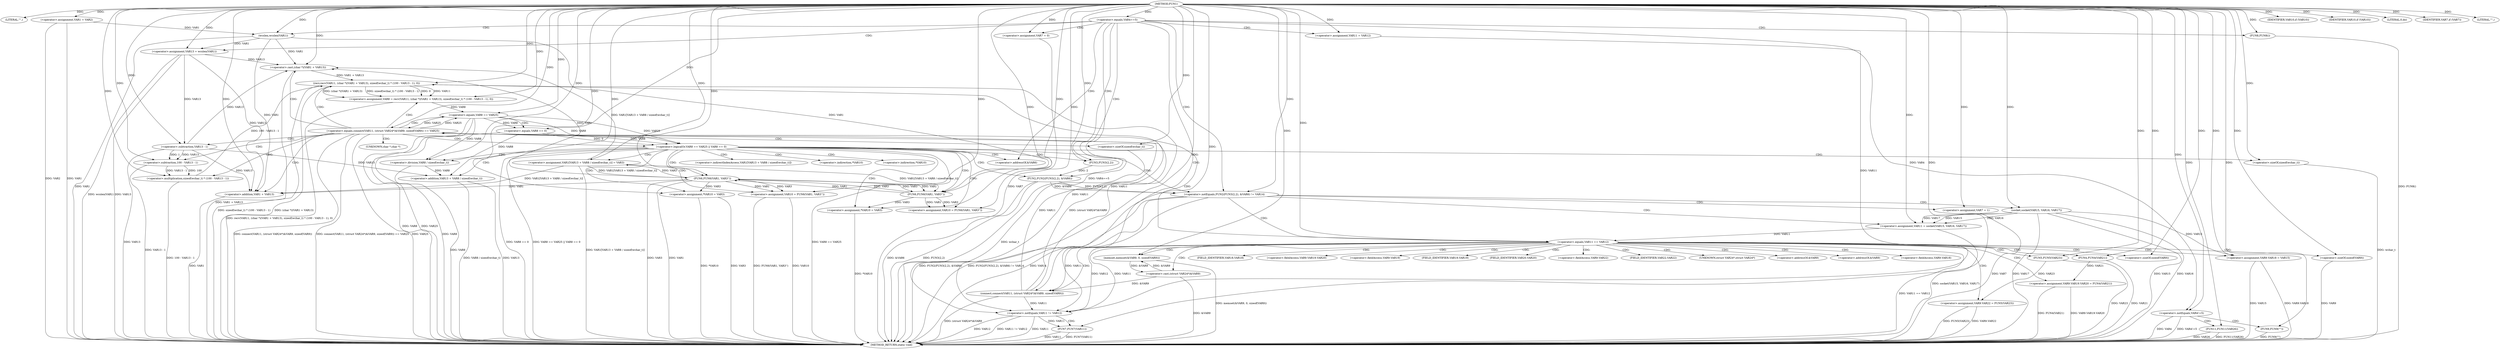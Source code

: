 digraph FUN1 {  
"1000100" [label = "(METHOD,FUN1)" ]
"1000283" [label = "(METHOD_RETURN,static void)" ]
"1000103" [label = "(LITERAL,\"\",)" ]
"1000104" [label = "(<operator>.assignment,VAR1 = VAR2)" ]
"1000108" [label = "(<operator>.equals,VAR4==5)" ]
"1000115" [label = "(<operator>.assignment,VAR7 = 0)" ]
"1000122" [label = "(<operator>.assignment,VAR11 = VAR12)" ]
"1000126" [label = "(<operator>.assignment,VAR13 = wcslen(VAR1))" ]
"1000128" [label = "(wcslen,wcslen(VAR1))" ]
"1000133" [label = "(<operator>.notEquals,FUN2(FUN3(2,2), &VAR6) != VAR14)" ]
"1000134" [label = "(FUN2,FUN2(FUN3(2,2), &VAR6))" ]
"1000135" [label = "(FUN3,FUN3(2,2))" ]
"1000143" [label = "(<operator>.assignment,VAR7 = 1)" ]
"1000146" [label = "(<operator>.assignment,VAR11 = socket(VAR15, VAR16, VAR17))" ]
"1000148" [label = "(socket,socket(VAR15, VAR16, VAR17))" ]
"1000153" [label = "(<operator>.equals,VAR11 == VAR12)" ]
"1000158" [label = "(memset,memset(&VAR9, 0, sizeof(VAR9)))" ]
"1000162" [label = "(<operator>.sizeOf,sizeof(VAR9))" ]
"1000164" [label = "(<operator>.assignment,VAR9.VAR18 = VAR15)" ]
"1000169" [label = "(<operator>.assignment,VAR9.VAR19.VAR20 = FUN4(VAR21))" ]
"1000175" [label = "(FUN4,FUN4(VAR21))" ]
"1000177" [label = "(<operator>.assignment,VAR9.VAR22 = FUN5(VAR23))" ]
"1000181" [label = "(FUN5,FUN5(VAR23))" ]
"1000184" [label = "(<operator>.equals,connect(VAR11, (struct VAR24*)&VAR9, sizeof(VAR9)) == VAR25)" ]
"1000185" [label = "(connect,connect(VAR11, (struct VAR24*)&VAR9, sizeof(VAR9)))" ]
"1000187" [label = "(<operator>.cast,(struct VAR24*)&VAR9)" ]
"1000191" [label = "(<operator>.sizeOf,sizeof(VAR9))" ]
"1000196" [label = "(<operator>.assignment,VAR8 = recv(VAR11, (char *)(VAR1 + VAR13), sizeof(wchar_t) * (100 - VAR13 - 1), 0))" ]
"1000198" [label = "(recv,recv(VAR11, (char *)(VAR1 + VAR13), sizeof(wchar_t) * (100 - VAR13 - 1), 0))" ]
"1000200" [label = "(<operator>.cast,(char *)(VAR1 + VAR13))" ]
"1000202" [label = "(<operator>.addition,VAR1 + VAR13)" ]
"1000205" [label = "(<operator>.multiplication,sizeof(wchar_t) * (100 - VAR13 - 1))" ]
"1000206" [label = "(<operator>.sizeOf,sizeof(wchar_t))" ]
"1000208" [label = "(<operator>.subtraction,100 - VAR13 - 1)" ]
"1000210" [label = "(<operator>.subtraction,VAR13 - 1)" ]
"1000215" [label = "(<operator>.logicalOr,VAR8 == VAR25 || VAR8 == 0)" ]
"1000216" [label = "(<operator>.equals,VAR8 == VAR25)" ]
"1000219" [label = "(<operator>.equals,VAR8 == 0)" ]
"1000224" [label = "(<operator>.assignment,VAR1[VAR13 + VAR8 / sizeof(wchar_t)] = VAR3)" ]
"1000227" [label = "(<operator>.addition,VAR13 + VAR8 / sizeof(wchar_t))" ]
"1000229" [label = "(<operator>.division,VAR8 / sizeof(wchar_t))" ]
"1000231" [label = "(<operator>.sizeOf,sizeof(wchar_t))" ]
"1000234" [label = "(<operator>.assignment,VAR10 = FUN6(VAR1, VAR3''))" ]
"1000236" [label = "(FUN6,FUN6(VAR1, VAR3''))" ]
"1000240" [label = "(IDENTIFIER,VAR10,if (VAR10))" ]
"1000242" [label = "(<operator>.assignment,*VAR10 = VAR3)" ]
"1000246" [label = "(<operator>.assignment,VAR10 = FUN6(VAR1, VAR3''))" ]
"1000248" [label = "(FUN6,FUN6(VAR1, VAR3''))" ]
"1000252" [label = "(IDENTIFIER,VAR10,if (VAR10))" ]
"1000254" [label = "(<operator>.assignment,*VAR10 = VAR3)" ]
"1000258" [label = "(LITERAL,0,do)" ]
"1000260" [label = "(<operator>.notEquals,VAR11 != VAR12)" ]
"1000264" [label = "(FUN7,FUN7(VAR11))" ]
"1000267" [label = "(IDENTIFIER,VAR7,if (VAR7))" ]
"1000269" [label = "(FUN8,FUN8())" ]
"1000271" [label = "(<operator>.notEquals,VAR4!=5)" ]
"1000275" [label = "(FUN9,FUN9(\"\"))" ]
"1000280" [label = "(LITERAL,\"\",)" ]
"1000281" [label = "(FUN11,FUN11(VAR26))" ]
"1000138" [label = "(<operator>.addressOf,&VAR6)" ]
"1000159" [label = "(<operator>.addressOf,&VAR9)" ]
"1000165" [label = "(<operator>.fieldAccess,VAR9.VAR18)" ]
"1000167" [label = "(FIELD_IDENTIFIER,VAR18,VAR18)" ]
"1000170" [label = "(<operator>.fieldAccess,VAR9.VAR19.VAR20)" ]
"1000171" [label = "(<operator>.fieldAccess,VAR9.VAR19)" ]
"1000173" [label = "(FIELD_IDENTIFIER,VAR19,VAR19)" ]
"1000174" [label = "(FIELD_IDENTIFIER,VAR20,VAR20)" ]
"1000178" [label = "(<operator>.fieldAccess,VAR9.VAR22)" ]
"1000180" [label = "(FIELD_IDENTIFIER,VAR22,VAR22)" ]
"1000188" [label = "(UNKNOWN,struct VAR24*,struct VAR24*)" ]
"1000189" [label = "(<operator>.addressOf,&VAR9)" ]
"1000201" [label = "(UNKNOWN,char *,char *)" ]
"1000225" [label = "(<operator>.indirectIndexAccess,VAR1[VAR13 + VAR8 / sizeof(wchar_t)])" ]
"1000243" [label = "(<operator>.indirection,*VAR10)" ]
"1000255" [label = "(<operator>.indirection,*VAR10)" ]
  "1000184" -> "1000283"  [ label = "DDG: connect(VAR11, (struct VAR24*)&VAR9, sizeof(VAR9))"] 
  "1000177" -> "1000283"  [ label = "DDG: FUN5(VAR23)"] 
  "1000133" -> "1000283"  [ label = "DDG: FUN2(FUN3(2,2), &VAR6) != VAR14"] 
  "1000260" -> "1000283"  [ label = "DDG: VAR12"] 
  "1000231" -> "1000283"  [ label = "DDG: wchar_t"] 
  "1000198" -> "1000283"  [ label = "DDG: sizeof(wchar_t) * (100 - VAR13 - 1)"] 
  "1000181" -> "1000283"  [ label = "DDG: VAR23"] 
  "1000177" -> "1000283"  [ label = "DDG: VAR9.VAR22"] 
  "1000246" -> "1000283"  [ label = "DDG: FUN6(VAR1, VAR3'')"] 
  "1000164" -> "1000283"  [ label = "DDG: VAR15"] 
  "1000260" -> "1000283"  [ label = "DDG: VAR11 != VAR12"] 
  "1000185" -> "1000283"  [ label = "DDG: (struct VAR24*)&VAR9"] 
  "1000224" -> "1000283"  [ label = "DDG: VAR1[VAR13 + VAR8 / sizeof(wchar_t)]"] 
  "1000108" -> "1000283"  [ label = "DDG: VAR4==5"] 
  "1000281" -> "1000283"  [ label = "DDG: VAR26"] 
  "1000208" -> "1000283"  [ label = "DDG: VAR13 - 1"] 
  "1000148" -> "1000283"  [ label = "DDG: VAR17"] 
  "1000275" -> "1000283"  [ label = "DDG: FUN9(\"\")"] 
  "1000198" -> "1000283"  [ label = "DDG: (char *)(VAR1 + VAR13)"] 
  "1000215" -> "1000283"  [ label = "DDG: VAR8 == VAR25"] 
  "1000254" -> "1000283"  [ label = "DDG: *VAR10"] 
  "1000104" -> "1000283"  [ label = "DDG: VAR1"] 
  "1000215" -> "1000283"  [ label = "DDG: VAR8 == 0"] 
  "1000216" -> "1000283"  [ label = "DDG: VAR8"] 
  "1000227" -> "1000283"  [ label = "DDG: VAR13"] 
  "1000187" -> "1000283"  [ label = "DDG: &VAR9"] 
  "1000269" -> "1000283"  [ label = "DDG: FUN8()"] 
  "1000133" -> "1000283"  [ label = "DDG: VAR14"] 
  "1000184" -> "1000283"  [ label = "DDG: connect(VAR11, (struct VAR24*)&VAR9, sizeof(VAR9)) == VAR25"] 
  "1000264" -> "1000283"  [ label = "DDG: VAR11"] 
  "1000227" -> "1000283"  [ label = "DDG: VAR8 / sizeof(wchar_t)"] 
  "1000128" -> "1000283"  [ label = "DDG: VAR1"] 
  "1000158" -> "1000283"  [ label = "DDG: memset(&VAR9, 0, sizeof(VAR9))"] 
  "1000143" -> "1000283"  [ label = "DDG: VAR7"] 
  "1000133" -> "1000283"  [ label = "DDG: FUN2(FUN3(2,2), &VAR6)"] 
  "1000264" -> "1000283"  [ label = "DDG: FUN7(VAR11)"] 
  "1000216" -> "1000283"  [ label = "DDG: VAR25"] 
  "1000202" -> "1000283"  [ label = "DDG: VAR1"] 
  "1000205" -> "1000283"  [ label = "DDG: 100 - VAR13 - 1"] 
  "1000148" -> "1000283"  [ label = "DDG: VAR15"] 
  "1000146" -> "1000283"  [ label = "DDG: socket(VAR15, VAR16, VAR17)"] 
  "1000175" -> "1000283"  [ label = "DDG: VAR21"] 
  "1000206" -> "1000283"  [ label = "DDG: wchar_t"] 
  "1000126" -> "1000283"  [ label = "DDG: VAR13"] 
  "1000153" -> "1000283"  [ label = "DDG: VAR11 == VAR12"] 
  "1000134" -> "1000283"  [ label = "DDG: FUN3(2,2)"] 
  "1000184" -> "1000283"  [ label = "DDG: VAR25"] 
  "1000210" -> "1000283"  [ label = "DDG: VAR13"] 
  "1000281" -> "1000283"  [ label = "DDG: FUN11(VAR26)"] 
  "1000219" -> "1000283"  [ label = "DDG: VAR8"] 
  "1000229" -> "1000283"  [ label = "DDG: VAR8"] 
  "1000215" -> "1000283"  [ label = "DDG: VAR8 == VAR25 || VAR8 == 0"] 
  "1000169" -> "1000283"  [ label = "DDG: VAR9.VAR19.VAR20"] 
  "1000148" -> "1000283"  [ label = "DDG: VAR16"] 
  "1000254" -> "1000283"  [ label = "DDG: VAR3"] 
  "1000260" -> "1000283"  [ label = "DDG: VAR11"] 
  "1000126" -> "1000283"  [ label = "DDG: wcslen(VAR1)"] 
  "1000248" -> "1000283"  [ label = "DDG: VAR3"] 
  "1000271" -> "1000283"  [ label = "DDG: VAR4"] 
  "1000134" -> "1000283"  [ label = "DDG: &VAR6"] 
  "1000271" -> "1000283"  [ label = "DDG: VAR4!=5"] 
  "1000115" -> "1000283"  [ label = "DDG: VAR7"] 
  "1000191" -> "1000283"  [ label = "DDG: VAR9"] 
  "1000242" -> "1000283"  [ label = "DDG: *VAR10"] 
  "1000104" -> "1000283"  [ label = "DDG: VAR2"] 
  "1000169" -> "1000283"  [ label = "DDG: FUN4(VAR21)"] 
  "1000246" -> "1000283"  [ label = "DDG: VAR10"] 
  "1000248" -> "1000283"  [ label = "DDG: VAR1"] 
  "1000200" -> "1000283"  [ label = "DDG: VAR1 + VAR13"] 
  "1000196" -> "1000283"  [ label = "DDG: recv(VAR11, (char *)(VAR1 + VAR13), sizeof(wchar_t) * (100 - VAR13 - 1), 0)"] 
  "1000164" -> "1000283"  [ label = "DDG: VAR9.VAR18"] 
  "1000100" -> "1000103"  [ label = "DDG: "] 
  "1000100" -> "1000104"  [ label = "DDG: "] 
  "1000100" -> "1000108"  [ label = "DDG: "] 
  "1000100" -> "1000115"  [ label = "DDG: "] 
  "1000100" -> "1000122"  [ label = "DDG: "] 
  "1000128" -> "1000126"  [ label = "DDG: VAR1"] 
  "1000100" -> "1000126"  [ label = "DDG: "] 
  "1000104" -> "1000128"  [ label = "DDG: VAR1"] 
  "1000100" -> "1000128"  [ label = "DDG: "] 
  "1000134" -> "1000133"  [ label = "DDG: FUN3(2,2)"] 
  "1000134" -> "1000133"  [ label = "DDG: &VAR6"] 
  "1000135" -> "1000134"  [ label = "DDG: 2"] 
  "1000100" -> "1000135"  [ label = "DDG: "] 
  "1000100" -> "1000133"  [ label = "DDG: "] 
  "1000100" -> "1000143"  [ label = "DDG: "] 
  "1000148" -> "1000146"  [ label = "DDG: VAR15"] 
  "1000148" -> "1000146"  [ label = "DDG: VAR16"] 
  "1000148" -> "1000146"  [ label = "DDG: VAR17"] 
  "1000100" -> "1000146"  [ label = "DDG: "] 
  "1000100" -> "1000148"  [ label = "DDG: "] 
  "1000146" -> "1000153"  [ label = "DDG: VAR11"] 
  "1000100" -> "1000153"  [ label = "DDG: "] 
  "1000187" -> "1000158"  [ label = "DDG: &VAR9"] 
  "1000100" -> "1000158"  [ label = "DDG: "] 
  "1000100" -> "1000162"  [ label = "DDG: "] 
  "1000148" -> "1000164"  [ label = "DDG: VAR15"] 
  "1000100" -> "1000164"  [ label = "DDG: "] 
  "1000175" -> "1000169"  [ label = "DDG: VAR21"] 
  "1000100" -> "1000175"  [ label = "DDG: "] 
  "1000181" -> "1000177"  [ label = "DDG: VAR23"] 
  "1000100" -> "1000181"  [ label = "DDG: "] 
  "1000185" -> "1000184"  [ label = "DDG: VAR11"] 
  "1000185" -> "1000184"  [ label = "DDG: (struct VAR24*)&VAR9"] 
  "1000153" -> "1000185"  [ label = "DDG: VAR11"] 
  "1000100" -> "1000185"  [ label = "DDG: "] 
  "1000187" -> "1000185"  [ label = "DDG: &VAR9"] 
  "1000158" -> "1000187"  [ label = "DDG: &VAR9"] 
  "1000100" -> "1000191"  [ label = "DDG: "] 
  "1000216" -> "1000184"  [ label = "DDG: VAR25"] 
  "1000100" -> "1000184"  [ label = "DDG: "] 
  "1000198" -> "1000196"  [ label = "DDG: VAR11"] 
  "1000198" -> "1000196"  [ label = "DDG: (char *)(VAR1 + VAR13)"] 
  "1000198" -> "1000196"  [ label = "DDG: sizeof(wchar_t) * (100 - VAR13 - 1)"] 
  "1000198" -> "1000196"  [ label = "DDG: 0"] 
  "1000100" -> "1000196"  [ label = "DDG: "] 
  "1000185" -> "1000198"  [ label = "DDG: VAR11"] 
  "1000100" -> "1000198"  [ label = "DDG: "] 
  "1000200" -> "1000198"  [ label = "DDG: VAR1 + VAR13"] 
  "1000224" -> "1000200"  [ label = "DDG: VAR1[VAR13 + VAR8 / sizeof(wchar_t)]"] 
  "1000128" -> "1000200"  [ label = "DDG: VAR1"] 
  "1000248" -> "1000200"  [ label = "DDG: VAR1"] 
  "1000100" -> "1000200"  [ label = "DDG: "] 
  "1000126" -> "1000200"  [ label = "DDG: VAR13"] 
  "1000210" -> "1000200"  [ label = "DDG: VAR13"] 
  "1000224" -> "1000202"  [ label = "DDG: VAR1[VAR13 + VAR8 / sizeof(wchar_t)]"] 
  "1000128" -> "1000202"  [ label = "DDG: VAR1"] 
  "1000248" -> "1000202"  [ label = "DDG: VAR1"] 
  "1000100" -> "1000202"  [ label = "DDG: "] 
  "1000126" -> "1000202"  [ label = "DDG: VAR13"] 
  "1000210" -> "1000202"  [ label = "DDG: VAR13"] 
  "1000205" -> "1000198"  [ label = "DDG: 100 - VAR13 - 1"] 
  "1000100" -> "1000205"  [ label = "DDG: "] 
  "1000100" -> "1000206"  [ label = "DDG: "] 
  "1000208" -> "1000205"  [ label = "DDG: 100"] 
  "1000208" -> "1000205"  [ label = "DDG: VAR13 - 1"] 
  "1000100" -> "1000208"  [ label = "DDG: "] 
  "1000210" -> "1000208"  [ label = "DDG: VAR13"] 
  "1000210" -> "1000208"  [ label = "DDG: 1"] 
  "1000100" -> "1000210"  [ label = "DDG: "] 
  "1000126" -> "1000210"  [ label = "DDG: VAR13"] 
  "1000216" -> "1000215"  [ label = "DDG: VAR8"] 
  "1000216" -> "1000215"  [ label = "DDG: VAR25"] 
  "1000196" -> "1000216"  [ label = "DDG: VAR8"] 
  "1000100" -> "1000216"  [ label = "DDG: "] 
  "1000184" -> "1000216"  [ label = "DDG: VAR25"] 
  "1000219" -> "1000215"  [ label = "DDG: VAR8"] 
  "1000219" -> "1000215"  [ label = "DDG: 0"] 
  "1000216" -> "1000219"  [ label = "DDG: VAR8"] 
  "1000100" -> "1000219"  [ label = "DDG: "] 
  "1000248" -> "1000224"  [ label = "DDG: VAR3"] 
  "1000100" -> "1000224"  [ label = "DDG: "] 
  "1000210" -> "1000227"  [ label = "DDG: VAR13"] 
  "1000100" -> "1000227"  [ label = "DDG: "] 
  "1000229" -> "1000227"  [ label = "DDG: VAR8"] 
  "1000216" -> "1000229"  [ label = "DDG: VAR8"] 
  "1000219" -> "1000229"  [ label = "DDG: VAR8"] 
  "1000100" -> "1000229"  [ label = "DDG: "] 
  "1000100" -> "1000231"  [ label = "DDG: "] 
  "1000236" -> "1000234"  [ label = "DDG: VAR1"] 
  "1000236" -> "1000234"  [ label = "DDG: VAR3"] 
  "1000100" -> "1000234"  [ label = "DDG: "] 
  "1000224" -> "1000236"  [ label = "DDG: VAR1[VAR13 + VAR8 / sizeof(wchar_t)]"] 
  "1000100" -> "1000236"  [ label = "DDG: "] 
  "1000128" -> "1000236"  [ label = "DDG: VAR1"] 
  "1000248" -> "1000236"  [ label = "DDG: VAR1"] 
  "1000248" -> "1000236"  [ label = "DDG: VAR3"] 
  "1000100" -> "1000240"  [ label = "DDG: "] 
  "1000236" -> "1000242"  [ label = "DDG: VAR3"] 
  "1000100" -> "1000242"  [ label = "DDG: "] 
  "1000248" -> "1000246"  [ label = "DDG: VAR1"] 
  "1000248" -> "1000246"  [ label = "DDG: VAR3"] 
  "1000100" -> "1000246"  [ label = "DDG: "] 
  "1000224" -> "1000248"  [ label = "DDG: VAR1[VAR13 + VAR8 / sizeof(wchar_t)]"] 
  "1000236" -> "1000248"  [ label = "DDG: VAR1"] 
  "1000100" -> "1000248"  [ label = "DDG: "] 
  "1000236" -> "1000248"  [ label = "DDG: VAR3"] 
  "1000100" -> "1000252"  [ label = "DDG: "] 
  "1000248" -> "1000254"  [ label = "DDG: VAR3"] 
  "1000100" -> "1000254"  [ label = "DDG: "] 
  "1000100" -> "1000258"  [ label = "DDG: "] 
  "1000185" -> "1000260"  [ label = "DDG: VAR11"] 
  "1000122" -> "1000260"  [ label = "DDG: VAR11"] 
  "1000153" -> "1000260"  [ label = "DDG: VAR11"] 
  "1000198" -> "1000260"  [ label = "DDG: VAR11"] 
  "1000100" -> "1000260"  [ label = "DDG: "] 
  "1000153" -> "1000260"  [ label = "DDG: VAR12"] 
  "1000260" -> "1000264"  [ label = "DDG: VAR11"] 
  "1000100" -> "1000264"  [ label = "DDG: "] 
  "1000100" -> "1000267"  [ label = "DDG: "] 
  "1000100" -> "1000269"  [ label = "DDG: "] 
  "1000108" -> "1000271"  [ label = "DDG: VAR4"] 
  "1000100" -> "1000271"  [ label = "DDG: "] 
  "1000100" -> "1000275"  [ label = "DDG: "] 
  "1000100" -> "1000280"  [ label = "DDG: "] 
  "1000100" -> "1000281"  [ label = "DDG: "] 
  "1000108" -> "1000128"  [ label = "CDG: "] 
  "1000108" -> "1000260"  [ label = "CDG: "] 
  "1000108" -> "1000133"  [ label = "CDG: "] 
  "1000108" -> "1000122"  [ label = "CDG: "] 
  "1000108" -> "1000126"  [ label = "CDG: "] 
  "1000108" -> "1000138"  [ label = "CDG: "] 
  "1000108" -> "1000135"  [ label = "CDG: "] 
  "1000108" -> "1000115"  [ label = "CDG: "] 
  "1000108" -> "1000134"  [ label = "CDG: "] 
  "1000108" -> "1000269"  [ label = "CDG: "] 
  "1000133" -> "1000148"  [ label = "CDG: "] 
  "1000133" -> "1000146"  [ label = "CDG: "] 
  "1000133" -> "1000153"  [ label = "CDG: "] 
  "1000133" -> "1000143"  [ label = "CDG: "] 
  "1000153" -> "1000164"  [ label = "CDG: "] 
  "1000153" -> "1000174"  [ label = "CDG: "] 
  "1000153" -> "1000191"  [ label = "CDG: "] 
  "1000153" -> "1000180"  [ label = "CDG: "] 
  "1000153" -> "1000165"  [ label = "CDG: "] 
  "1000153" -> "1000188"  [ label = "CDG: "] 
  "1000153" -> "1000167"  [ label = "CDG: "] 
  "1000153" -> "1000175"  [ label = "CDG: "] 
  "1000153" -> "1000187"  [ label = "CDG: "] 
  "1000153" -> "1000185"  [ label = "CDG: "] 
  "1000153" -> "1000189"  [ label = "CDG: "] 
  "1000153" -> "1000169"  [ label = "CDG: "] 
  "1000153" -> "1000178"  [ label = "CDG: "] 
  "1000153" -> "1000159"  [ label = "CDG: "] 
  "1000153" -> "1000173"  [ label = "CDG: "] 
  "1000153" -> "1000158"  [ label = "CDG: "] 
  "1000153" -> "1000170"  [ label = "CDG: "] 
  "1000153" -> "1000171"  [ label = "CDG: "] 
  "1000153" -> "1000184"  [ label = "CDG: "] 
  "1000153" -> "1000177"  [ label = "CDG: "] 
  "1000153" -> "1000162"  [ label = "CDG: "] 
  "1000153" -> "1000181"  [ label = "CDG: "] 
  "1000184" -> "1000200"  [ label = "CDG: "] 
  "1000184" -> "1000208"  [ label = "CDG: "] 
  "1000184" -> "1000216"  [ label = "CDG: "] 
  "1000184" -> "1000210"  [ label = "CDG: "] 
  "1000184" -> "1000206"  [ label = "CDG: "] 
  "1000184" -> "1000201"  [ label = "CDG: "] 
  "1000184" -> "1000198"  [ label = "CDG: "] 
  "1000184" -> "1000196"  [ label = "CDG: "] 
  "1000184" -> "1000215"  [ label = "CDG: "] 
  "1000184" -> "1000205"  [ label = "CDG: "] 
  "1000184" -> "1000202"  [ label = "CDG: "] 
  "1000215" -> "1000227"  [ label = "CDG: "] 
  "1000215" -> "1000236"  [ label = "CDG: "] 
  "1000215" -> "1000248"  [ label = "CDG: "] 
  "1000215" -> "1000224"  [ label = "CDG: "] 
  "1000215" -> "1000246"  [ label = "CDG: "] 
  "1000215" -> "1000229"  [ label = "CDG: "] 
  "1000215" -> "1000234"  [ label = "CDG: "] 
  "1000215" -> "1000225"  [ label = "CDG: "] 
  "1000215" -> "1000231"  [ label = "CDG: "] 
  "1000215" -> "1000133"  [ label = "CDG: "] 
  "1000215" -> "1000138"  [ label = "CDG: "] 
  "1000215" -> "1000135"  [ label = "CDG: "] 
  "1000215" -> "1000134"  [ label = "CDG: "] 
  "1000215" -> "1000243"  [ label = "CDG: "] 
  "1000215" -> "1000242"  [ label = "CDG: "] 
  "1000215" -> "1000255"  [ label = "CDG: "] 
  "1000215" -> "1000254"  [ label = "CDG: "] 
  "1000216" -> "1000219"  [ label = "CDG: "] 
  "1000260" -> "1000264"  [ label = "CDG: "] 
  "1000271" -> "1000281"  [ label = "CDG: "] 
  "1000271" -> "1000275"  [ label = "CDG: "] 
}
